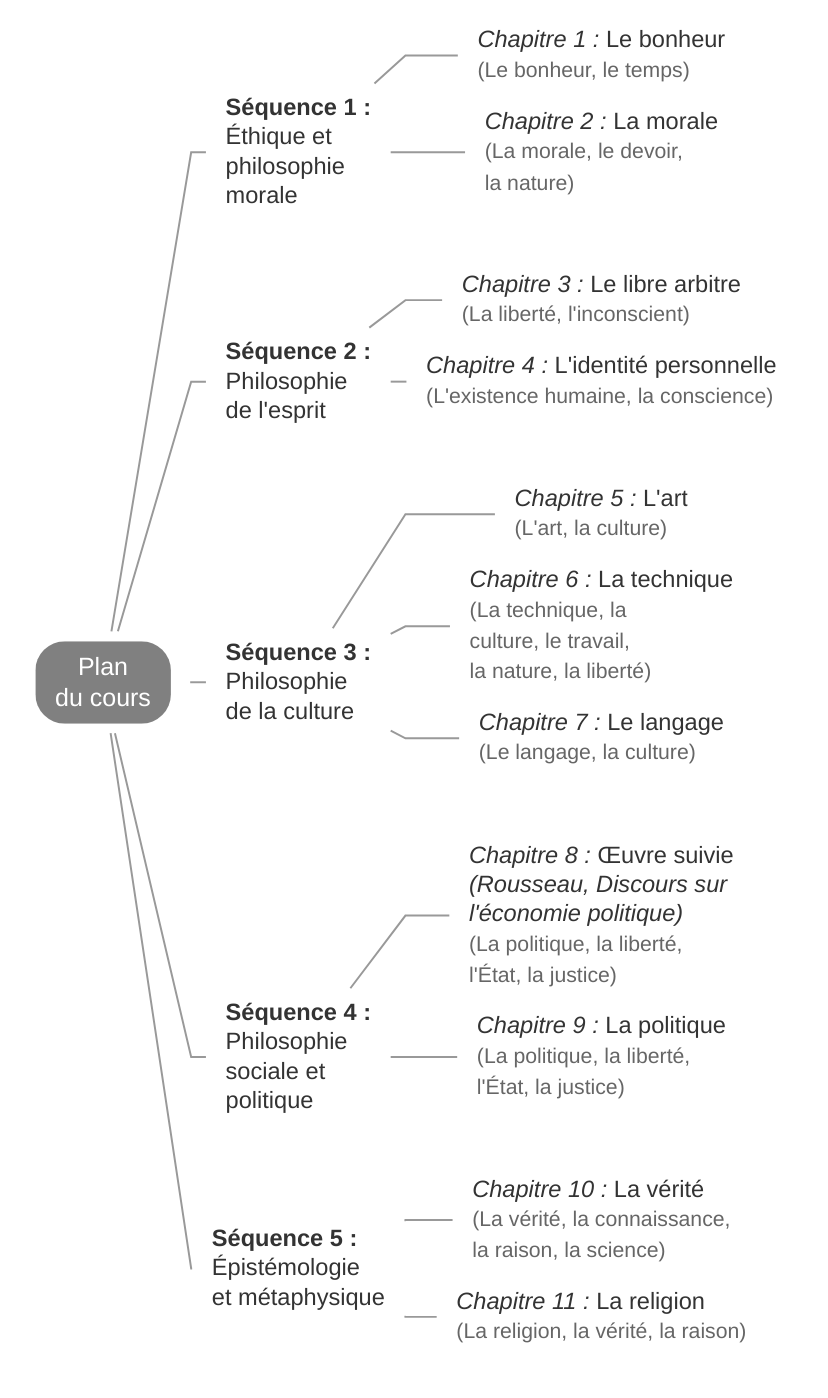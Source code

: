 %%{init{"theme":"base","themeCSS":"* {line-height:1.25em!important; font-size:12px; text-align:left!important;} span span{color:#666; font-size:0.9em;}  g[id*=\"A\"] * {font-size:1.01em;}  g[id*=\"V\"] * {color:transparent} .edge-thickness-normal{stroke-width:1px; stroke:#999;} .edge-thickness-thick{stroke-width:1px!important} .edge-pattern-dotted{stroke:transparent} mark {background-color:grey; color:white; display:block; text-align:center!important; padding:5px 10px; border-radius:15px}","themeVariables":{"secondaryColor":"transparent","primaryColor":"transparent","primaryBorderColor":"transparent"},"flowchart":{"htmlLabels":true,"padding":5,"rankSpacing":1,"nodeSpacing":1,"curve":"linear"}} }%%
flowchart LR

A[<mark>Plan <br>du cours</mark>]

B1[<b>Séquence 1 :</b></b><br> Éthique et <br> philosophie<br>  morale]
B2[<b>Séquence 2 :</b><br> Philosophie <br> de l'esprit]
B3[<b>Séquence 3 :</b><br> Philosophie<br> de la culture]
B4[<b>Séquence 4 :</b><br> Philosophie<br>sociale et <br>politique]
B5[<b>Séquence 5 :</b><br>Épistémologie <br>et métaphysique]

C1["<i>Chapitre 1 :</i> Le bonheur<br><span>(Le bonheur, le temps)</span>"]
C2["<i>Chapitre 2 :</i> La morale<br><span>(La morale, le devoir,<br>la nature)</span>"]

C3["<i>Chapitre 3 :</i> Le libre arbitre<br><span>(La liberté, l'inconscient)</span>"]
C4["<i>Chapitre 4 :</i> L'identité personnelle<br><span>(L'existence humaine, la  conscience)</span>"]

C5["<i>Chapitre 5 :</i> L'art<br><span>(L'art, la culture)</span>"]
C6["<i>Chapitre 6 :</i> La technique<br><span>(La technique, la<br>culture, le travail,<br>la nature, la liberté)</span>"]
C7["<i>Chapitre 7 :</i> Le langage<br><span>(Le langage, la culture)</span>"]

C8["<i>Chapitre 8 :</i> Œuvre suivie <br><cite>(Rousseau, <i>Discours sur <br>l'économie politique</i>)</cite><br><span>(La politique, la liberté,<br> l'#Eacute;tat, la justice)</span>"]
C9["<i>Chapitre 9 :</i> La politique<br><span>(La politique, la liberté,<br> l'#Eacute;tat, la justice)</span>"]

C10["<i>Chapitre 10 :</i> La vérité<br><span>(La vérité, la connaissance, <br>la raison, la science)</span>"]
C11["<i>Chapitre 11 :</i> La religion<br><span>(La religion, la vérité, la raison)</span>"]

A --- B1 & B2 & B3 & B4 & B5

B1 --- C1 & C2
B1 -.- V1
B2 --- C3 & C4
B2 -.- V2
B3 --- C5 & C6 & C7
B3 -.- V3
B4 --- C8 & C9
B4 -.- V4
B5 --- C10 & C11